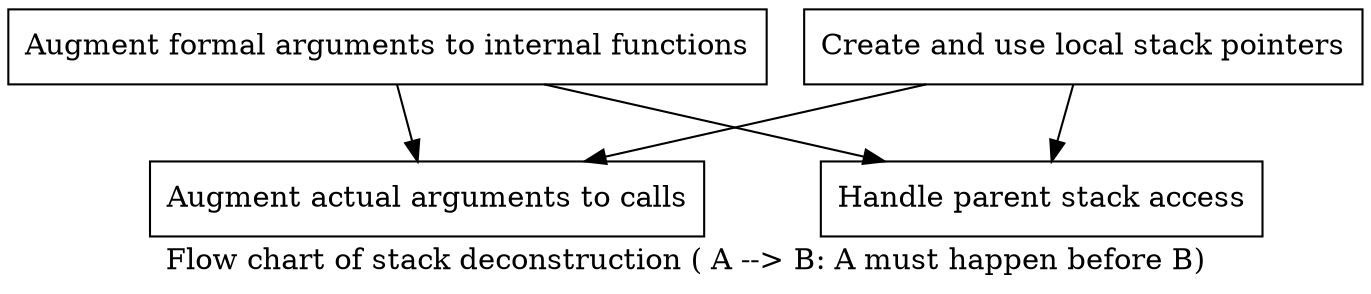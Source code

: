 digraph "Stack Deconstruction" {
	label="Flow chart of stack deconstruction ( A --> B: A must happen before B)";

	Node1 [shape=record,label="{Augment actual arguments to calls}"];
	Node2 [shape=record,label="{Augment formal arguments to internal functions}"];
	Node3 [shape=record,label="{Create and use local stack pointers}"];
	Node4 [shape=record,label="{Handle parent stack access}"];
	
        Node2 -> Node1;
	Node3 -> Node1;

        Node2 -> Node4;

        Node3 -> Node4
}
